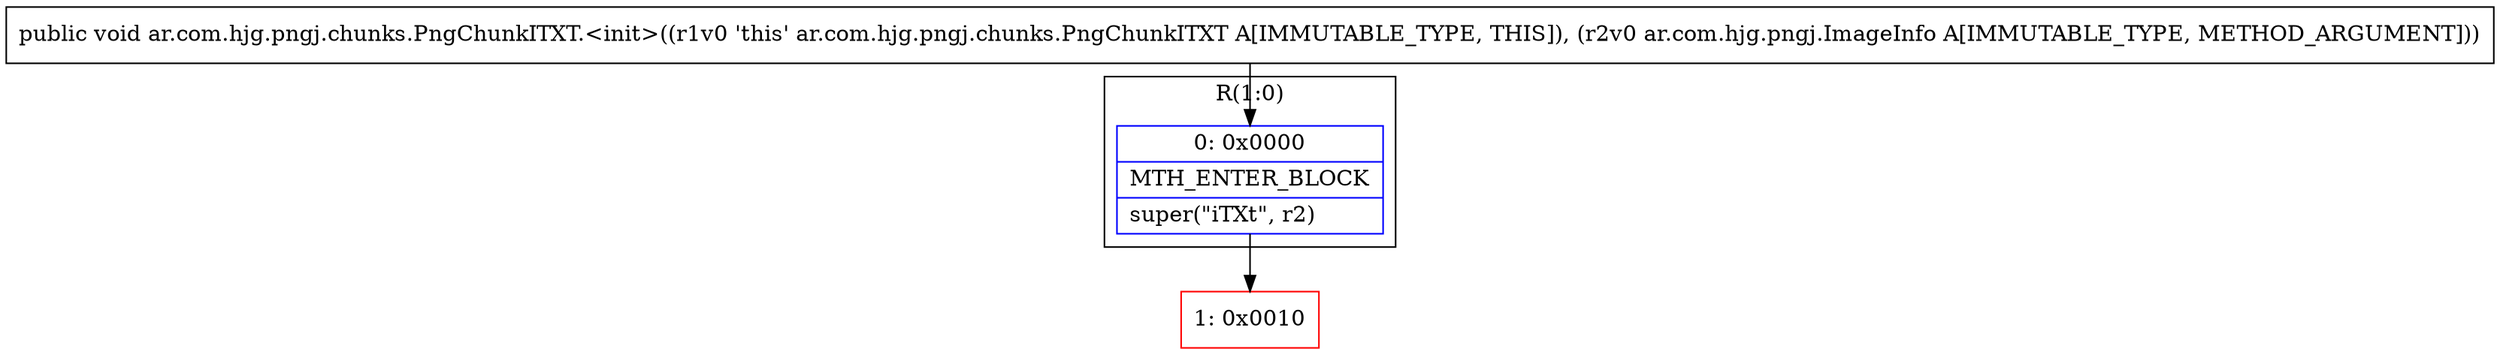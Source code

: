 digraph "CFG forar.com.hjg.pngj.chunks.PngChunkITXT.\<init\>(Lar\/com\/hjg\/pngj\/ImageInfo;)V" {
subgraph cluster_Region_499432303 {
label = "R(1:0)";
node [shape=record,color=blue];
Node_0 [shape=record,label="{0\:\ 0x0000|MTH_ENTER_BLOCK\l|super(\"iTXt\", r2)\l}"];
}
Node_1 [shape=record,color=red,label="{1\:\ 0x0010}"];
MethodNode[shape=record,label="{public void ar.com.hjg.pngj.chunks.PngChunkITXT.\<init\>((r1v0 'this' ar.com.hjg.pngj.chunks.PngChunkITXT A[IMMUTABLE_TYPE, THIS]), (r2v0 ar.com.hjg.pngj.ImageInfo A[IMMUTABLE_TYPE, METHOD_ARGUMENT])) }"];
MethodNode -> Node_0;
Node_0 -> Node_1;
}

